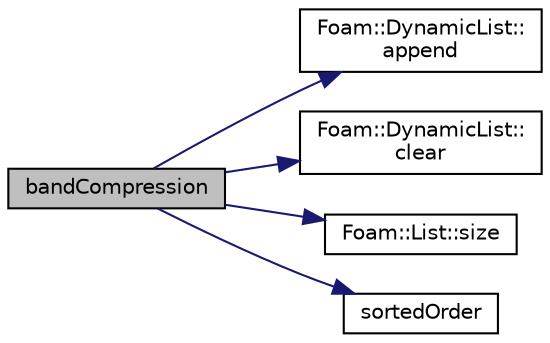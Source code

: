 digraph "bandCompression"
{
  bgcolor="transparent";
  edge [fontname="Helvetica",fontsize="10",labelfontname="Helvetica",labelfontsize="10"];
  node [fontname="Helvetica",fontsize="10",shape=record];
  rankdir="LR";
  Node125487 [label="bandCompression",height=0.2,width=0.4,color="black", fillcolor="grey75", style="filled", fontcolor="black"];
  Node125487 -> Node125488 [color="midnightblue",fontsize="10",style="solid",fontname="Helvetica"];
  Node125488 [label="Foam::DynamicList::\lappend",height=0.2,width=0.4,color="black",URL="$a27005.html#a7b67b42af715604376ad63a681dee6d8",tooltip="Append an element at the end of the list. "];
  Node125487 -> Node125489 [color="midnightblue",fontsize="10",style="solid",fontname="Helvetica"];
  Node125489 [label="Foam::DynamicList::\lclear",height=0.2,width=0.4,color="black",URL="$a27005.html#ac8bb3912a3ce86b15842e79d0b421204",tooltip="Clear the addressed list, i.e. set the size to zero. "];
  Node125487 -> Node125490 [color="midnightblue",fontsize="10",style="solid",fontname="Helvetica"];
  Node125490 [label="Foam::List::size",height=0.2,width=0.4,color="black",URL="$a26833.html#a8a5f6fa29bd4b500caf186f60245b384",tooltip="Override size to be inconsistent with allocated storage. "];
  Node125487 -> Node125491 [color="midnightblue",fontsize="10",style="solid",fontname="Helvetica"];
  Node125491 [label="sortedOrder",height=0.2,width=0.4,color="black",URL="$a21851.html#acf128ea037506c14446998bb7ca39264",tooltip="Generate the (stable) sort order for the list. "];
}
